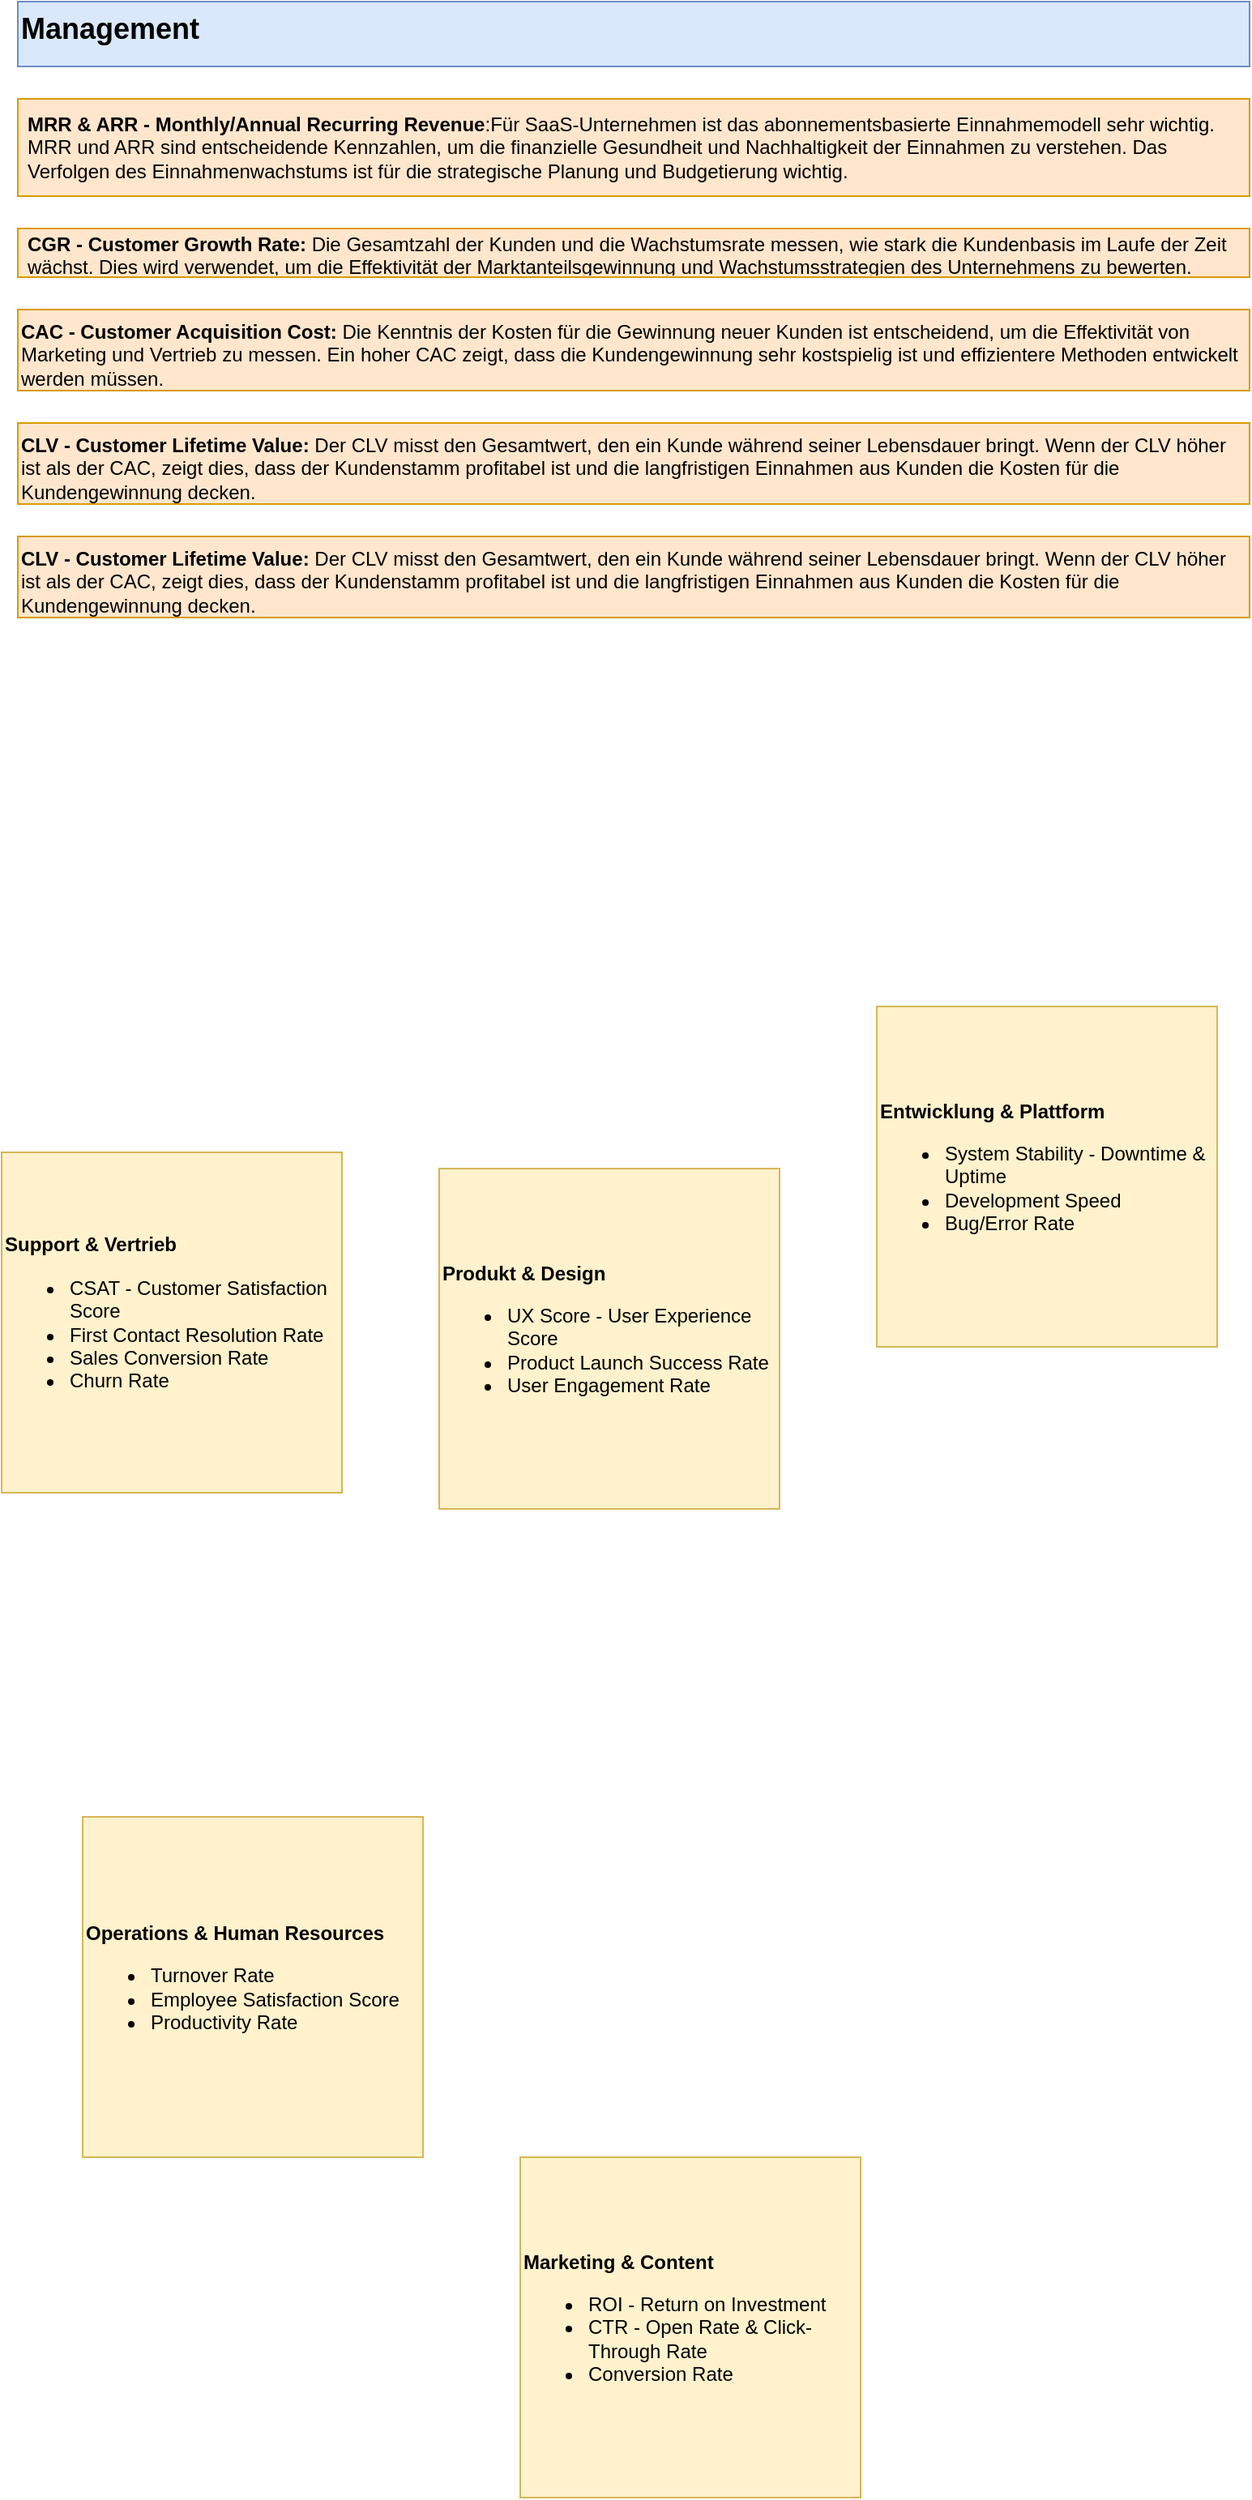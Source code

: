<mxfile version="24.8.3">
  <diagram name="Sayfa -1" id="Sdfj-GC8wiDZE4e8GERv">
    <mxGraphModel dx="1114" dy="658" grid="1" gridSize="10" guides="1" tooltips="1" connect="1" arrows="1" fold="1" page="1" pageScale="1" pageWidth="827" pageHeight="1169" math="0" shadow="0">
      <root>
        <mxCell id="0" />
        <mxCell id="1" parent="0" />
        <mxCell id="7crULtzWD0FGvb5_Vqq5-22" value="&lt;div&gt;&lt;b&gt;&lt;span style=&quot;&quot;&gt;Operations &amp;amp;&amp;nbsp;&lt;/span&gt;&lt;span style=&quot;&quot;&gt;Human Resources&lt;/span&gt;&lt;/b&gt;&lt;/div&gt;&lt;div&gt;&lt;ul&gt;&lt;li style=&quot;&quot;&gt;&lt;span style=&quot;&quot;&gt;Turnover Rate&lt;/span&gt;&lt;/li&gt;&lt;li&gt;&lt;span style=&quot;&quot;&gt;Employee Satisfaction Score&lt;/span&gt;&lt;/li&gt;&lt;li style=&quot;&quot;&gt;&lt;span style=&quot;&quot;&gt;Productivity Rate&lt;/span&gt;&lt;/li&gt;&lt;/ul&gt;&lt;/div&gt;" style="whiteSpace=wrap;html=1;aspect=fixed;align=left;fillColor=#fff2cc;strokeColor=#d6b656;" vertex="1" parent="1">
          <mxGeometry x="80" y="1190" width="210" height="210" as="geometry" />
        </mxCell>
        <mxCell id="7crULtzWD0FGvb5_Vqq5-23" value="&lt;div&gt;&lt;span style=&quot;background-color: initial;&quot;&gt;&lt;b&gt;Marketing &amp;amp; Content&lt;/b&gt;&lt;/span&gt;&lt;/div&gt;&lt;div&gt;&lt;ul&gt;&lt;li style=&quot;&quot;&gt;&lt;span style=&quot;background-color: initial;&quot;&gt;ROI - Return on Investment&lt;/span&gt;&lt;/li&gt;&lt;li style=&quot;&quot;&gt;&lt;span style=&quot;background-color: initial;&quot;&gt;CTR - Open Rate &amp;amp; Click-Through Rate&lt;/span&gt;&lt;/li&gt;&lt;li style=&quot;&quot;&gt;Conversion Rate&lt;/li&gt;&lt;/ul&gt;&lt;/div&gt;" style="whiteSpace=wrap;html=1;aspect=fixed;align=left;fillColor=#fff2cc;strokeColor=#d6b656;" vertex="1" parent="1">
          <mxGeometry x="350" y="1400" width="210" height="210" as="geometry" />
        </mxCell>
        <mxCell id="7crULtzWD0FGvb5_Vqq5-24" value="&lt;div&gt;&lt;span style=&quot;background-color: initial;&quot;&gt;&lt;b&gt;Entwicklung &amp;amp; Plattform&lt;/b&gt;&lt;/span&gt;&lt;/div&gt;&lt;div&gt;&lt;ul&gt;&lt;li style=&quot;&quot;&gt;&lt;span style=&quot;background-color: initial;&quot;&gt;System Stability - Downtime &amp;amp; Uptime&lt;/span&gt;&lt;/li&gt;&lt;li style=&quot;&quot;&gt;&lt;span style=&quot;background-color: initial;&quot;&gt;Development Speed&lt;/span&gt;&lt;/li&gt;&lt;li style=&quot;&quot;&gt;Bug/Error Rate&lt;/li&gt;&lt;/ul&gt;&lt;/div&gt;" style="whiteSpace=wrap;html=1;aspect=fixed;align=left;fillColor=#fff2cc;strokeColor=#d6b656;" vertex="1" parent="1">
          <mxGeometry x="570" y="690" width="210" height="210" as="geometry" />
        </mxCell>
        <mxCell id="7crULtzWD0FGvb5_Vqq5-25" value="&lt;div&gt;&lt;span style=&quot;background-color: initial;&quot;&gt;&lt;b&gt;Produkt &amp;amp; Design&lt;/b&gt;&lt;/span&gt;&lt;/div&gt;&lt;div&gt;&lt;ul&gt;&lt;li style=&quot;&quot;&gt;&lt;span style=&quot;background-color: initial;&quot;&gt;UX Score - User Experience Score&lt;/span&gt;&lt;/li&gt;&lt;li style=&quot;&quot;&gt;&lt;span style=&quot;background-color: initial;&quot;&gt;Product Launch Success Rate&lt;/span&gt;&lt;/li&gt;&lt;li style=&quot;&quot;&gt;User Engagement Rate&lt;/li&gt;&lt;/ul&gt;&lt;/div&gt;" style="whiteSpace=wrap;html=1;aspect=fixed;align=left;fillColor=#fff2cc;strokeColor=#d6b656;" vertex="1" parent="1">
          <mxGeometry x="300" y="790" width="210" height="210" as="geometry" />
        </mxCell>
        <mxCell id="7crULtzWD0FGvb5_Vqq5-26" value="&lt;div&gt;&lt;span style=&quot;background-color: initial;&quot;&gt;&lt;b&gt;Support &amp;amp; Vertrieb&lt;/b&gt;&lt;/span&gt;&lt;/div&gt;&lt;div&gt;&lt;ul&gt;&lt;li style=&quot;&quot;&gt;&lt;span style=&quot;background-color: initial;&quot;&gt;CSAT - Customer Satisfaction Score&lt;/span&gt;&lt;/li&gt;&lt;li style=&quot;&quot;&gt;&lt;span style=&quot;background-color: initial;&quot;&gt;First Contact Resolution Rate&lt;/span&gt;&lt;/li&gt;&lt;li style=&quot;&quot;&gt;Sales Conversion Rate&lt;/li&gt;&lt;li style=&quot;&quot;&gt;Churn Rate&lt;/li&gt;&lt;/ul&gt;&lt;/div&gt;" style="whiteSpace=wrap;html=1;aspect=fixed;align=left;fillColor=#fff2cc;strokeColor=#d6b656;" vertex="1" parent="1">
          <mxGeometry x="30" y="780" width="210" height="210" as="geometry" />
        </mxCell>
        <mxCell id="7crULtzWD0FGvb5_Vqq5-27" value="&lt;div style=&quot;&quot;&gt;&lt;span style=&quot;background-color: initial;&quot;&gt;&lt;font style=&quot;font-size: 18px;&quot;&gt;&lt;b&gt;Management&lt;/b&gt;&lt;/font&gt;&lt;/span&gt;&lt;/div&gt;" style="text;whiteSpace=wrap;html=1;fillColor=#dae8fc;strokeColor=#6c8ebf;align=left;" vertex="1" parent="1">
          <mxGeometry x="40" y="70" width="760" height="40" as="geometry" />
        </mxCell>
        <mxCell id="7crULtzWD0FGvb5_Vqq5-4" value="&lt;b&gt;MRR &amp;amp; ARR - Monthly/Annual Recurring Revenue&lt;/b&gt;:Für SaaS-Unternehmen ist das abonnementsbasierte Einnahmemodell sehr wichtig. MRR und ARR sind entscheidende Kennzahlen, um die finanzielle Gesundheit und Nachhaltigkeit der Einnahmen zu verstehen. Das Verfolgen des Einnahmenwachstums ist für die strategische Planung und Budgetierung wichtig." style="text;strokeColor=#d79b00;fillColor=#ffe6cc;align=left;verticalAlign=middle;spacingLeft=4;spacingRight=4;overflow=hidden;points=[[0,0.5],[1,0.5]];portConstraint=eastwest;rotatable=0;whiteSpace=wrap;html=1;" vertex="1" parent="1">
          <mxGeometry x="40" y="130" width="760" height="60" as="geometry" />
        </mxCell>
        <mxCell id="7crULtzWD0FGvb5_Vqq5-10" value="&lt;b&gt;CGR - Customer Growth Rate:&lt;/b&gt;&amp;nbsp;Die Gesamtzahl der Kunden und die Wachstumsrate messen, wie stark die Kundenbasis im Laufe der Zeit wächst. Dies wird verwendet, um die Effektivität der Marktanteilsgewinnung und Wachstumsstrategien des Unternehmens zu bewerten." style="text;strokeColor=#d79b00;fillColor=#ffe6cc;align=left;verticalAlign=middle;spacingLeft=4;spacingRight=4;overflow=hidden;points=[[0,0.5],[1,0.5]];portConstraint=eastwest;rotatable=0;whiteSpace=wrap;html=1;" vertex="1" parent="1">
          <mxGeometry x="40" y="210" width="760" height="30" as="geometry" />
        </mxCell>
        <mxCell id="7crULtzWD0FGvb5_Vqq5-30" value="&lt;b&gt;CAC - Customer Acquisition Cost:&lt;/b&gt;&amp;nbsp;Die Kenntnis der Kosten für die Gewinnung neuer Kunden ist entscheidend, um die Effektivität von Marketing und Vertrieb zu messen. Ein hoher CAC zeigt, dass die Kundengewinnung sehr kostspielig ist und effizientere Methoden entwickelt werden müssen." style="text;whiteSpace=wrap;html=1;fillColor=#ffe6cc;strokeColor=#d79b00;" vertex="1" parent="1">
          <mxGeometry x="40" y="260" width="760" height="50" as="geometry" />
        </mxCell>
        <mxCell id="7crULtzWD0FGvb5_Vqq5-31" value="&lt;b&gt;CLV - Customer Lifetime Value:&lt;/b&gt;&amp;nbsp;Der CLV misst den Gesamtwert, den ein Kunde während seiner Lebensdauer bringt. Wenn der CLV höher ist als der CAC, zeigt dies, dass der Kundenstamm profitabel ist und die langfristigen Einnahmen aus Kunden die Kosten für die Kundengewinnung decken." style="text;whiteSpace=wrap;html=1;fillColor=#ffe6cc;strokeColor=#d79b00;" vertex="1" parent="1">
          <mxGeometry x="40" y="330" width="760" height="50" as="geometry" />
        </mxCell>
        <mxCell id="7crULtzWD0FGvb5_Vqq5-32" value="&lt;b&gt;CLV - Customer Lifetime Value:&lt;/b&gt;&amp;nbsp;Der CLV misst den Gesamtwert, den ein Kunde während seiner Lebensdauer bringt. Wenn der CLV höher ist als der CAC, zeigt dies, dass der Kundenstamm profitabel ist und die langfristigen Einnahmen aus Kunden die Kosten für die Kundengewinnung decken." style="text;whiteSpace=wrap;html=1;fillColor=#ffe6cc;strokeColor=#d79b00;" vertex="1" parent="1">
          <mxGeometry x="40" y="400" width="760" height="50" as="geometry" />
        </mxCell>
      </root>
    </mxGraphModel>
  </diagram>
</mxfile>
